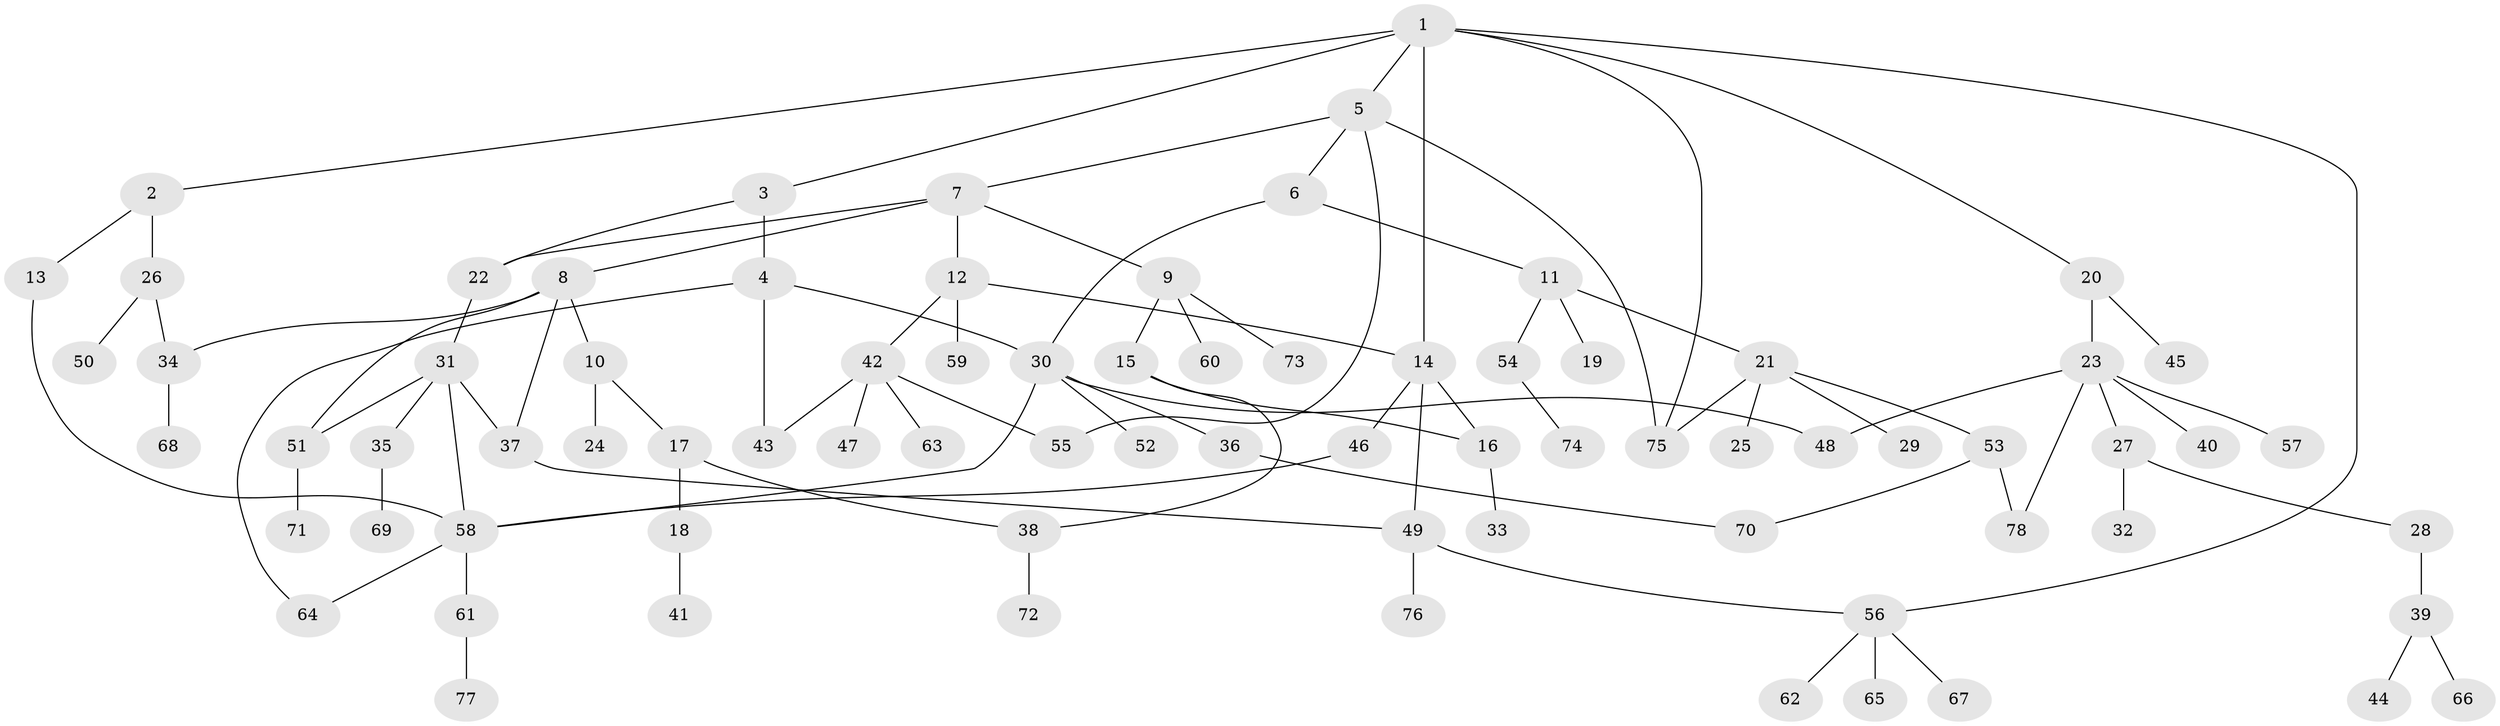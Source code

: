 // coarse degree distribution, {9: 0.01818181818181818, 3: 0.10909090909090909, 8: 0.01818181818181818, 5: 0.07272727272727272, 6: 0.07272727272727272, 4: 0.01818181818181818, 7: 0.03636363636363636, 2: 0.2727272727272727, 1: 0.38181818181818183}
// Generated by graph-tools (version 1.1) at 2025/23/03/03/25 07:23:32]
// undirected, 78 vertices, 98 edges
graph export_dot {
graph [start="1"]
  node [color=gray90,style=filled];
  1;
  2;
  3;
  4;
  5;
  6;
  7;
  8;
  9;
  10;
  11;
  12;
  13;
  14;
  15;
  16;
  17;
  18;
  19;
  20;
  21;
  22;
  23;
  24;
  25;
  26;
  27;
  28;
  29;
  30;
  31;
  32;
  33;
  34;
  35;
  36;
  37;
  38;
  39;
  40;
  41;
  42;
  43;
  44;
  45;
  46;
  47;
  48;
  49;
  50;
  51;
  52;
  53;
  54;
  55;
  56;
  57;
  58;
  59;
  60;
  61;
  62;
  63;
  64;
  65;
  66;
  67;
  68;
  69;
  70;
  71;
  72;
  73;
  74;
  75;
  76;
  77;
  78;
  1 -- 2;
  1 -- 3;
  1 -- 5;
  1 -- 20;
  1 -- 14;
  1 -- 56;
  1 -- 75;
  2 -- 13;
  2 -- 26;
  3 -- 4;
  3 -- 22;
  4 -- 30;
  4 -- 43;
  4 -- 64;
  5 -- 6;
  5 -- 7;
  5 -- 75;
  5 -- 55;
  6 -- 11;
  6 -- 30;
  7 -- 8;
  7 -- 9;
  7 -- 12;
  7 -- 22;
  8 -- 10;
  8 -- 51;
  8 -- 37;
  8 -- 34;
  9 -- 15;
  9 -- 60;
  9 -- 73;
  10 -- 17;
  10 -- 24;
  11 -- 19;
  11 -- 21;
  11 -- 54;
  12 -- 14;
  12 -- 42;
  12 -- 59;
  13 -- 58;
  14 -- 16;
  14 -- 46;
  14 -- 49;
  15 -- 38;
  15 -- 16;
  16 -- 33;
  17 -- 18;
  17 -- 38;
  18 -- 41;
  20 -- 23;
  20 -- 45;
  21 -- 25;
  21 -- 29;
  21 -- 53;
  21 -- 75;
  22 -- 31;
  23 -- 27;
  23 -- 40;
  23 -- 48;
  23 -- 57;
  23 -- 78;
  26 -- 34;
  26 -- 50;
  27 -- 28;
  27 -- 32;
  28 -- 39;
  30 -- 36;
  30 -- 52;
  30 -- 58;
  30 -- 48;
  31 -- 35;
  31 -- 37;
  31 -- 51;
  31 -- 58;
  34 -- 68;
  35 -- 69;
  36 -- 70;
  37 -- 49;
  38 -- 72;
  39 -- 44;
  39 -- 66;
  42 -- 47;
  42 -- 55;
  42 -- 63;
  42 -- 43;
  46 -- 58;
  49 -- 56;
  49 -- 76;
  51 -- 71;
  53 -- 78;
  53 -- 70;
  54 -- 74;
  56 -- 62;
  56 -- 65;
  56 -- 67;
  58 -- 61;
  58 -- 64;
  61 -- 77;
}
